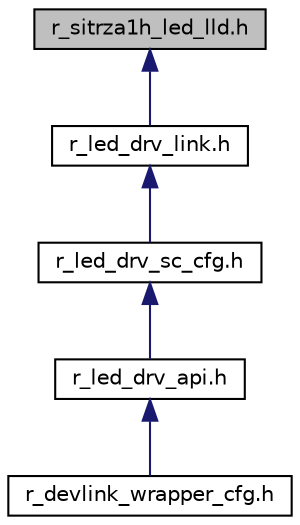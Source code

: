 digraph "r_sitrza1h_led_lld.h"
{
 // LATEX_PDF_SIZE
  edge [fontname="Helvetica",fontsize="10",labelfontname="Helvetica",labelfontsize="10"];
  node [fontname="Helvetica",fontsize="10",shape=record];
  Node1 [label="r_sitrza1h_led_lld.h",height=0.2,width=0.4,color="black", fillcolor="grey75", style="filled", fontcolor="black",tooltip=" "];
  Node1 -> Node2 [dir="back",color="midnightblue",fontsize="10",style="solid",fontname="Helvetica"];
  Node2 [label="r_led_drv_link.h",height=0.2,width=0.4,color="black", fillcolor="white", style="filled",URL="$de/d47/r__led__drv__link_8h.html",tooltip=" "];
  Node2 -> Node3 [dir="back",color="midnightblue",fontsize="10",style="solid",fontname="Helvetica"];
  Node3 [label="r_led_drv_sc_cfg.h",height=0.2,width=0.4,color="black", fillcolor="white", style="filled",URL="$dc/dca/r__led__drv__sc__cfg_8h.html",tooltip=" "];
  Node3 -> Node4 [dir="back",color="midnightblue",fontsize="10",style="solid",fontname="Helvetica"];
  Node4 [label="r_led_drv_api.h",height=0.2,width=0.4,color="black", fillcolor="white", style="filled",URL="$d7/d94/r__led__drv__api_8h.html",tooltip=" "];
  Node4 -> Node5 [dir="back",color="midnightblue",fontsize="10",style="solid",fontname="Helvetica"];
  Node5 [label="r_devlink_wrapper_cfg.h",height=0.2,width=0.4,color="black", fillcolor="white", style="filled",URL="$de/dbe/r__devlink__wrapper__cfg_8h.html",tooltip=" "];
}
